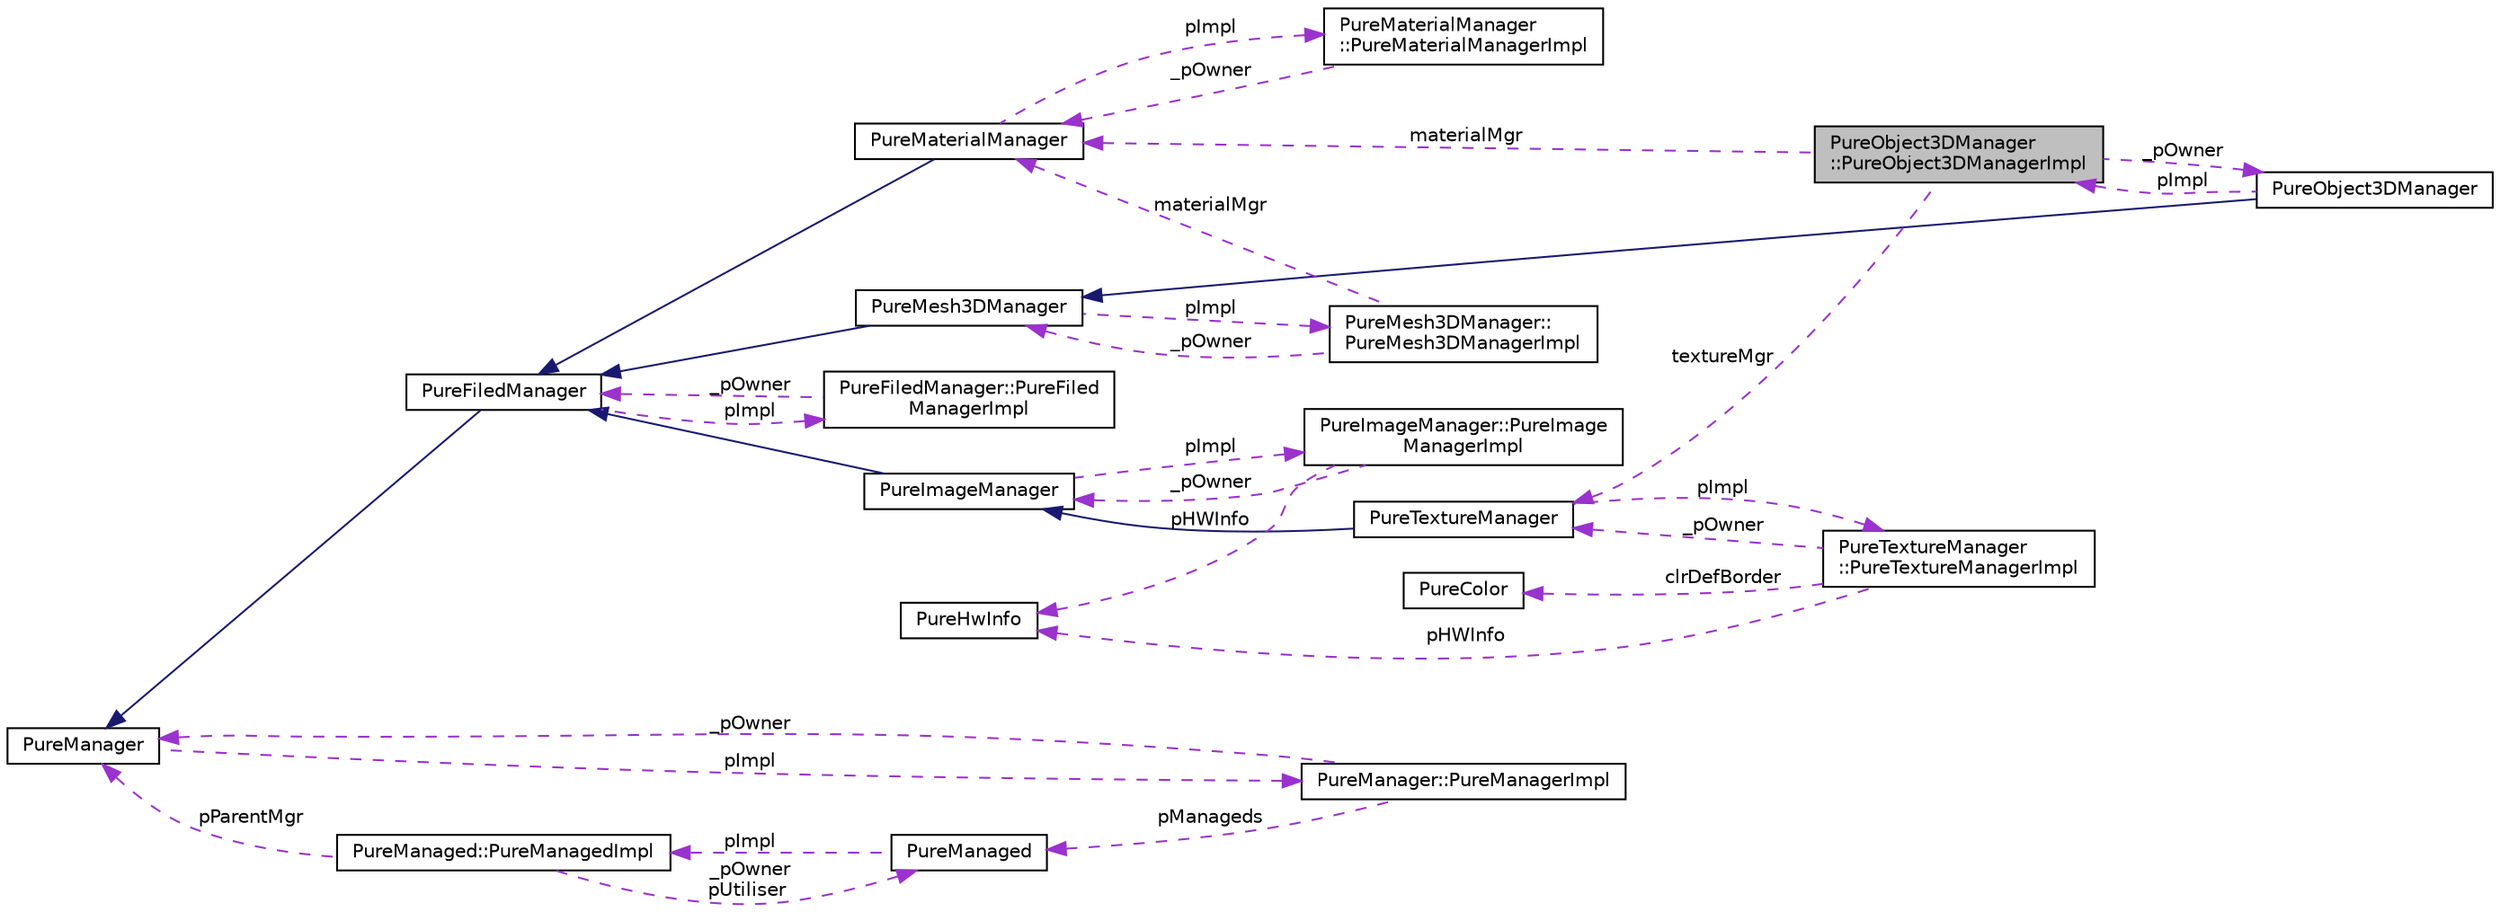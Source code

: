 digraph "PureObject3DManager::PureObject3DManagerImpl"
{
 // LATEX_PDF_SIZE
  edge [fontname="Helvetica",fontsize="10",labelfontname="Helvetica",labelfontsize="10"];
  node [fontname="Helvetica",fontsize="10",shape=record];
  rankdir="LR";
  Node1 [label="PureObject3DManager\l::PureObject3DManagerImpl",height=0.2,width=0.4,color="black", fillcolor="grey75", style="filled", fontcolor="black",tooltip=" "];
  Node2 -> Node1 [dir="back",color="darkorchid3",fontsize="10",style="dashed",label=" _pOwner" ,fontname="Helvetica"];
  Node2 [label="PureObject3DManager",height=0.2,width=0.4,color="black", fillcolor="white", style="filled",URL="$class_pure_object3_d_manager.html",tooltip="3D object manager class."];
  Node3 -> Node2 [dir="back",color="midnightblue",fontsize="10",style="solid",fontname="Helvetica"];
  Node3 [label="PureMesh3DManager",height=0.2,width=0.4,color="black", fillcolor="white", style="filled",URL="$class_pure_mesh3_d_manager.html",tooltip="3D mesh manager class."];
  Node4 -> Node3 [dir="back",color="midnightblue",fontsize="10",style="solid",fontname="Helvetica"];
  Node4 [label="PureFiledManager",height=0.2,width=0.4,color="black", fillcolor="white", style="filled",URL="$class_pure_filed_manager.html",tooltip="Manager loading from / saving to a file."];
  Node5 -> Node4 [dir="back",color="midnightblue",fontsize="10",style="solid",fontname="Helvetica"];
  Node5 [label="PureManager",height=0.2,width=0.4,color="black", fillcolor="white", style="filled",URL="$class_pure_manager.html",tooltip="Ancestor class for manager classes."];
  Node6 -> Node5 [dir="back",color="darkorchid3",fontsize="10",style="dashed",label=" pImpl" ,fontname="Helvetica"];
  Node6 [label="PureManager::PureManagerImpl",height=0.2,width=0.4,color="black", fillcolor="white", style="filled",URL="$class_pure_manager_1_1_pure_manager_impl.html",tooltip=" "];
  Node5 -> Node6 [dir="back",color="darkorchid3",fontsize="10",style="dashed",label=" _pOwner" ,fontname="Helvetica"];
  Node7 -> Node6 [dir="back",color="darkorchid3",fontsize="10",style="dashed",label=" pManageds" ,fontname="Helvetica"];
  Node7 [label="PureManaged",height=0.2,width=0.4,color="black", fillcolor="white", style="filled",URL="$class_pure_managed.html",tooltip="Ancestor class for managed classes."];
  Node8 -> Node7 [dir="back",color="darkorchid3",fontsize="10",style="dashed",label=" pImpl" ,fontname="Helvetica"];
  Node8 [label="PureManaged::PureManagedImpl",height=0.2,width=0.4,color="black", fillcolor="white", style="filled",URL="$class_pure_managed_1_1_pure_managed_impl.html",tooltip=" "];
  Node7 -> Node8 [dir="back",color="darkorchid3",fontsize="10",style="dashed",label=" _pOwner\npUtiliser" ,fontname="Helvetica"];
  Node5 -> Node8 [dir="back",color="darkorchid3",fontsize="10",style="dashed",label=" pParentMgr" ,fontname="Helvetica"];
  Node9 -> Node4 [dir="back",color="darkorchid3",fontsize="10",style="dashed",label=" pImpl" ,fontname="Helvetica"];
  Node9 [label="PureFiledManager::PureFiled\lManagerImpl",height=0.2,width=0.4,color="black", fillcolor="white", style="filled",URL="$class_pure_filed_manager_1_1_pure_filed_manager_impl.html",tooltip=" "];
  Node4 -> Node9 [dir="back",color="darkorchid3",fontsize="10",style="dashed",label=" _pOwner" ,fontname="Helvetica"];
  Node10 -> Node3 [dir="back",color="darkorchid3",fontsize="10",style="dashed",label=" pImpl" ,fontname="Helvetica"];
  Node10 [label="PureMesh3DManager::\lPureMesh3DManagerImpl",height=0.2,width=0.4,color="black", fillcolor="white", style="filled",URL="$class_pure_mesh3_d_manager_1_1_pure_mesh3_d_manager_impl.html",tooltip=" "];
  Node3 -> Node10 [dir="back",color="darkorchid3",fontsize="10",style="dashed",label=" _pOwner" ,fontname="Helvetica"];
  Node11 -> Node10 [dir="back",color="darkorchid3",fontsize="10",style="dashed",label=" materialMgr" ,fontname="Helvetica"];
  Node11 [label="PureMaterialManager",height=0.2,width=0.4,color="black", fillcolor="white", style="filled",URL="$class_pure_material_manager.html",tooltip="Material manager class."];
  Node4 -> Node11 [dir="back",color="midnightblue",fontsize="10",style="solid",fontname="Helvetica"];
  Node12 -> Node11 [dir="back",color="darkorchid3",fontsize="10",style="dashed",label=" pImpl" ,fontname="Helvetica"];
  Node12 [label="PureMaterialManager\l::PureMaterialManagerImpl",height=0.2,width=0.4,color="black", fillcolor="white", style="filled",URL="$class_pure_material_manager_1_1_pure_material_manager_impl.html",tooltip=" "];
  Node11 -> Node12 [dir="back",color="darkorchid3",fontsize="10",style="dashed",label=" _pOwner" ,fontname="Helvetica"];
  Node1 -> Node2 [dir="back",color="darkorchid3",fontsize="10",style="dashed",label=" pImpl" ,fontname="Helvetica"];
  Node13 -> Node1 [dir="back",color="darkorchid3",fontsize="10",style="dashed",label=" textureMgr" ,fontname="Helvetica"];
  Node13 [label="PureTextureManager",height=0.2,width=0.4,color="black", fillcolor="white", style="filled",URL="$class_pure_texture_manager.html",tooltip="Texture manager class."];
  Node14 -> Node13 [dir="back",color="midnightblue",fontsize="10",style="solid",fontname="Helvetica"];
  Node14 [label="PureImageManager",height=0.2,width=0.4,color="black", fillcolor="white", style="filled",URL="$class_pure_image_manager.html",tooltip="Image manager class."];
  Node4 -> Node14 [dir="back",color="midnightblue",fontsize="10",style="solid",fontname="Helvetica"];
  Node15 -> Node14 [dir="back",color="darkorchid3",fontsize="10",style="dashed",label=" pImpl" ,fontname="Helvetica"];
  Node15 [label="PureImageManager::PureImage\lManagerImpl",height=0.2,width=0.4,color="black", fillcolor="white", style="filled",URL="$class_pure_image_manager_1_1_pure_image_manager_impl.html",tooltip=" "];
  Node16 -> Node15 [dir="back",color="darkorchid3",fontsize="10",style="dashed",label=" pHWInfo" ,fontname="Helvetica"];
  Node16 [label="PureHwInfo",height=0.2,width=0.4,color="black", fillcolor="white", style="filled",URL="$class_pure_hw_info.html",tooltip="Pure hardware information class."];
  Node14 -> Node15 [dir="back",color="darkorchid3",fontsize="10",style="dashed",label=" _pOwner" ,fontname="Helvetica"];
  Node17 -> Node13 [dir="back",color="darkorchid3",fontsize="10",style="dashed",label=" pImpl" ,fontname="Helvetica"];
  Node17 [label="PureTextureManager\l::PureTextureManagerImpl",height=0.2,width=0.4,color="black", fillcolor="white", style="filled",URL="$class_pure_texture_manager_1_1_pure_texture_manager_impl.html",tooltip=" "];
  Node16 -> Node17 [dir="back",color="darkorchid3",fontsize="10",style="dashed",label=" pHWInfo" ,fontname="Helvetica"];
  Node13 -> Node17 [dir="back",color="darkorchid3",fontsize="10",style="dashed",label=" _pOwner" ,fontname="Helvetica"];
  Node18 -> Node17 [dir="back",color="darkorchid3",fontsize="10",style="dashed",label=" clrDefBorder" ,fontname="Helvetica"];
  Node18 [label="PureColor",height=0.2,width=0.4,color="black", fillcolor="white", style="filled",URL="$class_pure_color.html",tooltip="Pure color class."];
  Node11 -> Node1 [dir="back",color="darkorchid3",fontsize="10",style="dashed",label=" materialMgr" ,fontname="Helvetica"];
}
